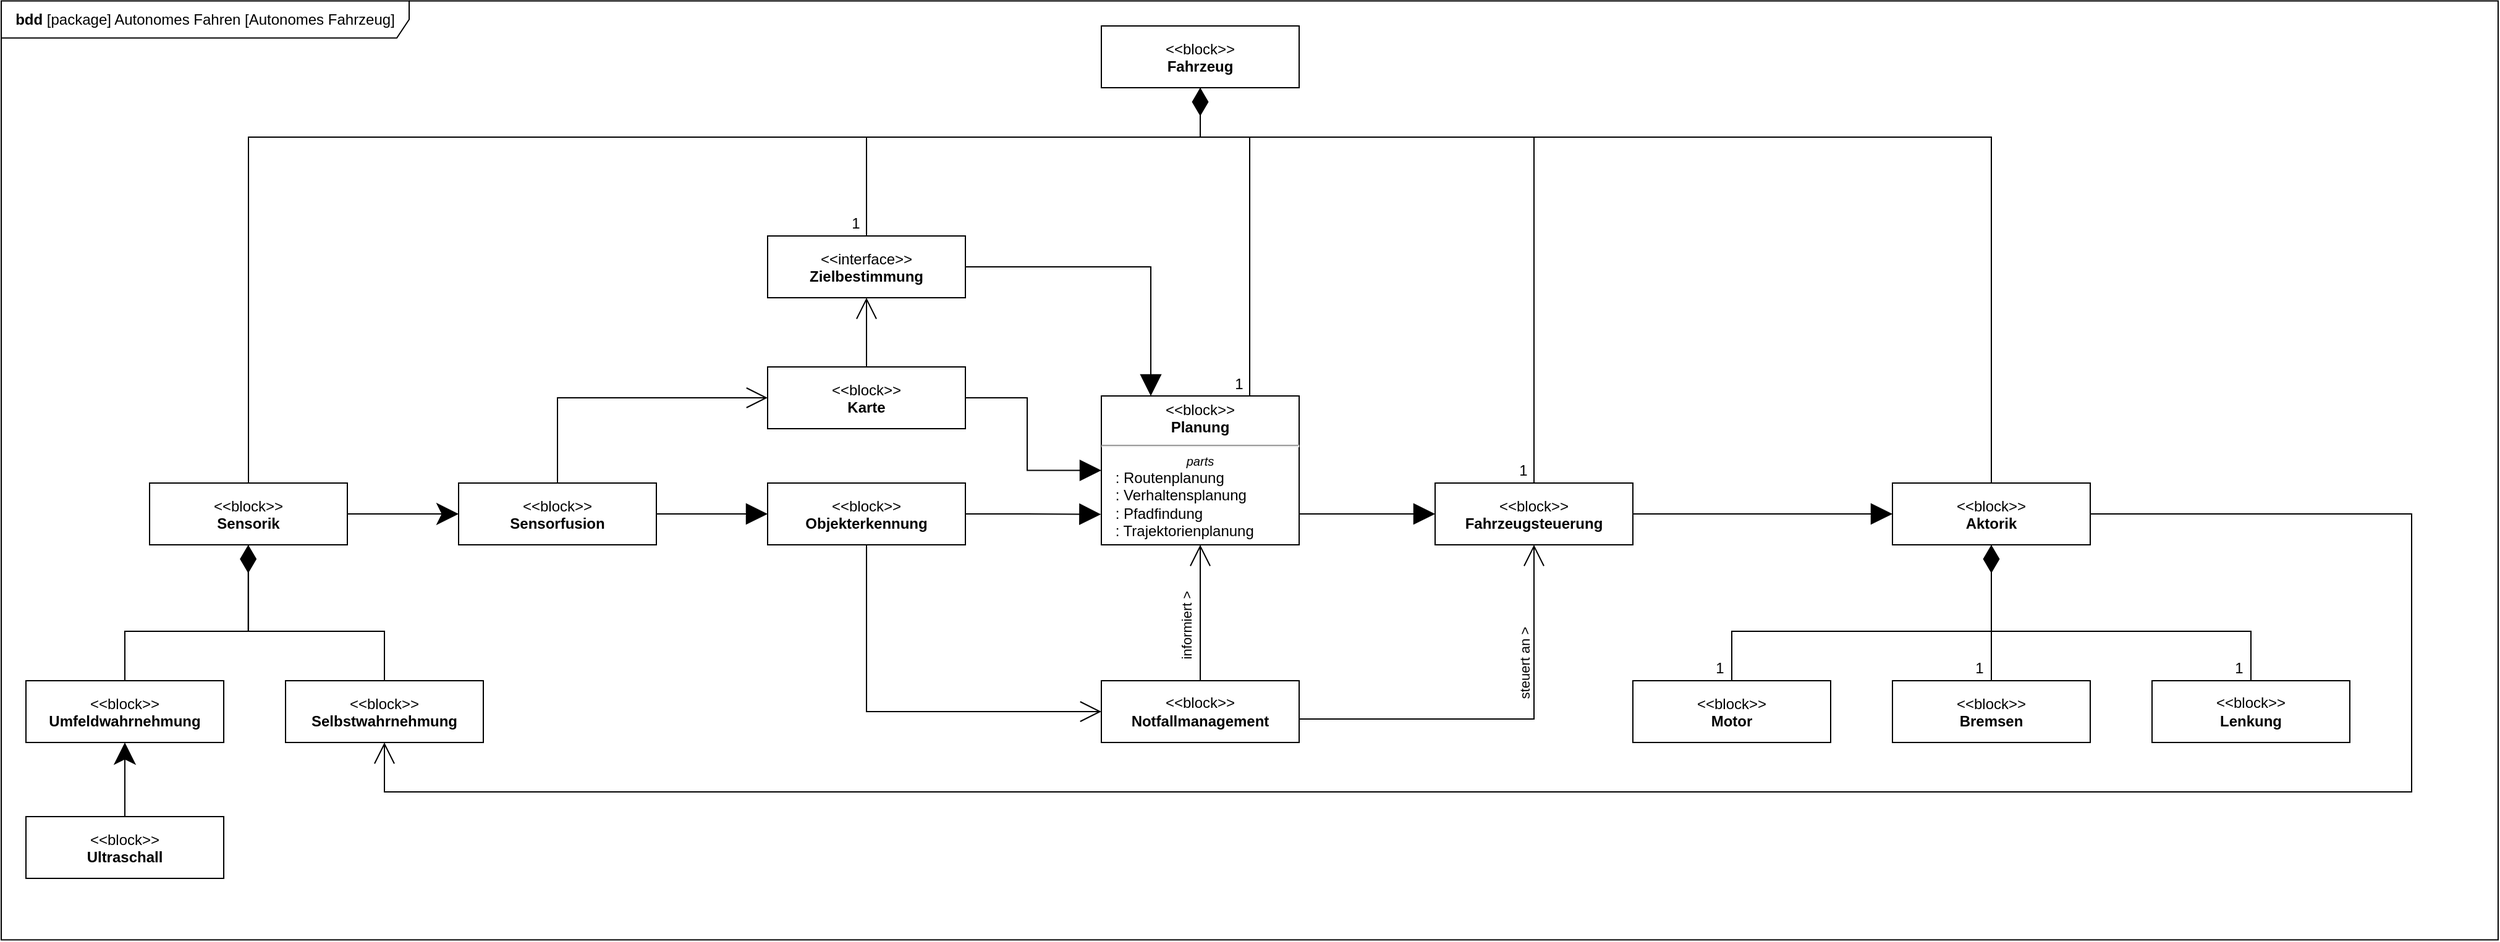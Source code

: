 <mxfile version="22.1.18" type="device">
  <diagram id="bMepcJKHhawCyAvMjVsu" name="v2">
    <mxGraphModel dx="2893" dy="1273" grid="1" gridSize="10" guides="1" tooltips="1" connect="1" arrows="1" fold="1" page="1" pageScale="1" pageWidth="850" pageHeight="1100" math="0" shadow="0">
      <root>
        <mxCell id="0" />
        <mxCell id="1" parent="0" />
        <mxCell id="xGJjlxiRfiB6k2hYQBMe-21" style="edgeStyle=orthogonalEdgeStyle;rounded=0;orthogonalLoop=1;jettySize=auto;html=1;exitX=1;exitY=0.5;exitDx=0;exitDy=0;entryX=0;entryY=0.5;entryDx=0;entryDy=0;endSize=15;endArrow=block;endFill=1;" edge="1" parent="1" source="xGJjlxiRfiB6k2hYQBMe-2" target="xGJjlxiRfiB6k2hYQBMe-10">
          <mxGeometry relative="1" as="geometry" />
        </mxCell>
        <mxCell id="J9VCgambrHtC4VQbxY_9-2" style="edgeStyle=orthogonalEdgeStyle;rounded=0;orthogonalLoop=1;jettySize=auto;html=1;exitX=0.5;exitY=0;exitDx=0;exitDy=0;entryX=0;entryY=0.5;entryDx=0;entryDy=0;endSize=15;endArrow=open;endFill=0;" edge="1" parent="1" source="xGJjlxiRfiB6k2hYQBMe-2" target="xGJjlxiRfiB6k2hYQBMe-7">
          <mxGeometry relative="1" as="geometry">
            <Array as="points">
              <mxPoint x="-340" y="351" />
            </Array>
          </mxGeometry>
        </mxCell>
        <mxCell id="xGJjlxiRfiB6k2hYQBMe-2" value="&lt;p&gt;&amp;lt;&amp;lt;block&amp;gt;&amp;gt;&lt;br&gt;&lt;b&gt;Sensorfusion&lt;/b&gt;&lt;br&gt;&lt;/p&gt;" style="shape=rect;html=1;overflow=fill;whiteSpace=wrap;align=center;" vertex="1" parent="1">
          <mxGeometry x="-420" y="420" width="160" height="50" as="geometry" />
        </mxCell>
        <mxCell id="J9VCgambrHtC4VQbxY_9-14" style="edgeStyle=orthogonalEdgeStyle;rounded=0;orthogonalLoop=1;jettySize=auto;html=1;exitX=0.5;exitY=0;exitDx=0;exitDy=0;endArrow=none;endFill=0;" edge="1" parent="1" source="xGJjlxiRfiB6k2hYQBMe-3">
          <mxGeometry relative="1" as="geometry">
            <mxPoint x="-590" y="470" as="targetPoint" />
            <Array as="points">
              <mxPoint x="-480" y="540" />
              <mxPoint x="-590" y="540" />
            </Array>
          </mxGeometry>
        </mxCell>
        <mxCell id="xGJjlxiRfiB6k2hYQBMe-3" value="&lt;p&gt;&amp;lt;&amp;lt;block&amp;gt;&amp;gt;&lt;br&gt;&lt;b&gt;Selbstwahrnehmung&lt;/b&gt;&lt;/p&gt;&lt;p&gt;&lt;b&gt;{abstract}&lt;/b&gt;&lt;/p&gt;" style="shape=rect;html=1;overflow=fill;whiteSpace=wrap;align=center;" vertex="1" parent="1">
          <mxGeometry x="-560" y="580" width="160" height="50" as="geometry" />
        </mxCell>
        <mxCell id="xGJjlxiRfiB6k2hYQBMe-4" value="&lt;p&gt;&amp;lt;&amp;lt;block&amp;gt;&amp;gt;&lt;br&gt;&lt;b&gt;Umfeldwahrnehmung&lt;/b&gt;&lt;/p&gt;" style="shape=rect;html=1;overflow=fill;whiteSpace=wrap;align=center;" vertex="1" parent="1">
          <mxGeometry x="-770" y="580" width="160" height="50" as="geometry" />
        </mxCell>
        <mxCell id="J9VCgambrHtC4VQbxY_9-15" style="edgeStyle=orthogonalEdgeStyle;rounded=0;orthogonalLoop=1;jettySize=auto;html=1;exitX=0.5;exitY=0;exitDx=0;exitDy=0;entryX=0.5;entryY=1;entryDx=0;entryDy=0;endSize=15;" edge="1" parent="1" source="xGJjlxiRfiB6k2hYQBMe-5" target="xGJjlxiRfiB6k2hYQBMe-4">
          <mxGeometry relative="1" as="geometry" />
        </mxCell>
        <mxCell id="xGJjlxiRfiB6k2hYQBMe-5" value="&lt;p&gt;&amp;lt;&amp;lt;block&amp;gt;&amp;gt;&lt;br&gt;&lt;b&gt;Ultraschall&lt;/b&gt;&lt;/p&gt;" style="shape=rect;html=1;overflow=fill;whiteSpace=wrap;align=center;" vertex="1" parent="1">
          <mxGeometry x="-770" y="690" width="160" height="50" as="geometry" />
        </mxCell>
        <mxCell id="xGJjlxiRfiB6k2hYQBMe-9" style="edgeStyle=orthogonalEdgeStyle;rounded=0;orthogonalLoop=1;jettySize=auto;html=1;exitX=1;exitY=0.5;exitDx=0;exitDy=0;entryX=0;entryY=0.5;entryDx=0;entryDy=0;endSize=15;" edge="1" parent="1" source="xGJjlxiRfiB6k2hYQBMe-6" target="xGJjlxiRfiB6k2hYQBMe-2">
          <mxGeometry relative="1" as="geometry" />
        </mxCell>
        <mxCell id="xGJjlxiRfiB6k2hYQBMe-6" value="&lt;p&gt;&amp;lt;&amp;lt;block&amp;gt;&amp;gt;&lt;br&gt;&lt;b&gt;Sensorik&lt;/b&gt;&lt;/p&gt;" style="shape=rect;html=1;overflow=fill;whiteSpace=wrap;align=center;" vertex="1" parent="1">
          <mxGeometry x="-670" y="420" width="160" height="50" as="geometry" />
        </mxCell>
        <mxCell id="J9VCgambrHtC4VQbxY_9-41" style="edgeStyle=orthogonalEdgeStyle;rounded=0;orthogonalLoop=1;jettySize=auto;html=1;exitX=1;exitY=0.5;exitDx=0;exitDy=0;endSize=15;endArrow=block;endFill=1;" edge="1" parent="1" source="xGJjlxiRfiB6k2hYQBMe-7" target="xGJjlxiRfiB6k2hYQBMe-13">
          <mxGeometry relative="1" as="geometry" />
        </mxCell>
        <mxCell id="J9VCgambrHtC4VQbxY_9-57" style="edgeStyle=orthogonalEdgeStyle;rounded=0;orthogonalLoop=1;jettySize=auto;html=1;exitX=0.5;exitY=0;exitDx=0;exitDy=0;entryX=0.5;entryY=1;entryDx=0;entryDy=0;endSize=15;endArrow=open;endFill=0;" edge="1" parent="1" source="xGJjlxiRfiB6k2hYQBMe-7" target="xGJjlxiRfiB6k2hYQBMe-28">
          <mxGeometry relative="1" as="geometry" />
        </mxCell>
        <mxCell id="xGJjlxiRfiB6k2hYQBMe-7" value="&lt;p&gt;&amp;lt;&amp;lt;block&amp;gt;&amp;gt;&lt;br&gt;&lt;b&gt;Karte&lt;/b&gt;&lt;br&gt;&lt;/p&gt;" style="shape=rect;html=1;overflow=fill;whiteSpace=wrap;align=center;" vertex="1" parent="1">
          <mxGeometry x="-170" y="326" width="160" height="50" as="geometry" />
        </mxCell>
        <mxCell id="xGJjlxiRfiB6k2hYQBMe-10" value="&lt;p&gt;&amp;lt;&amp;lt;block&amp;gt;&amp;gt;&lt;br&gt;&lt;b&gt;Objekterkennung&lt;/b&gt;&lt;br&gt;&lt;/p&gt;" style="shape=rect;html=1;overflow=fill;whiteSpace=wrap;align=center;" vertex="1" parent="1">
          <mxGeometry x="-170" y="420" width="160" height="50" as="geometry" />
        </mxCell>
        <mxCell id="xGJjlxiRfiB6k2hYQBMe-17" style="edgeStyle=orthogonalEdgeStyle;rounded=0;orthogonalLoop=1;jettySize=auto;html=1;exitX=1;exitY=0.5;exitDx=0;exitDy=0;entryX=0;entryY=0.5;entryDx=0;entryDy=0;endSize=15;endArrow=block;endFill=1;" edge="1" parent="1" source="xGJjlxiRfiB6k2hYQBMe-13" target="xGJjlxiRfiB6k2hYQBMe-15">
          <mxGeometry relative="1" as="geometry">
            <Array as="points">
              <mxPoint x="260" y="445" />
            </Array>
          </mxGeometry>
        </mxCell>
        <mxCell id="J9VCgambrHtC4VQbxY_9-50" style="edgeStyle=orthogonalEdgeStyle;rounded=0;orthogonalLoop=1;jettySize=auto;html=1;exitX=0.75;exitY=0;exitDx=0;exitDy=0;entryX=0.5;entryY=1;entryDx=0;entryDy=0;" edge="1" parent="1" source="xGJjlxiRfiB6k2hYQBMe-13" target="J9VCgambrHtC4VQbxY_9-42">
          <mxGeometry relative="1" as="geometry">
            <Array as="points">
              <mxPoint x="220" y="140" />
              <mxPoint x="180" y="140" />
            </Array>
          </mxGeometry>
        </mxCell>
        <mxCell id="xGJjlxiRfiB6k2hYQBMe-13" value="&lt;p style=&quot;margin:0px;margin-top:4px;text-align:center;&quot;&gt;&amp;lt;&amp;lt;block&amp;gt;&amp;gt;&lt;br&gt;&lt;b&gt;Planung&lt;/b&gt;&lt;br&gt;&lt;/p&gt;&lt;hr&gt;&lt;p style=&quot;font-size:10px;margin:0px;text-align:center;&quot;&gt;&lt;i&gt;parts&lt;/i&gt;&lt;/p&gt;&lt;p style=&quot;margin:0px;margin-left:8px;text-align:left;&quot;&gt;&amp;nbsp;: Routenplanung&lt;/p&gt;&lt;p style=&quot;margin:0px;margin-left:8px;text-align:left;&quot;&gt;&amp;nbsp;: Verhaltensplanung&lt;br&gt;&lt;/p&gt;&lt;p style=&quot;margin:0px;margin-left:8px;text-align:left;&quot;&gt;&amp;nbsp;: Pfadfindung&lt;/p&gt;&lt;p style=&quot;margin:0px;margin-left:8px;text-align:left;&quot;&gt;&amp;nbsp;: Trajektorienplanung&lt;br&gt;&lt;/p&gt;&lt;p style=&quot;margin:0px;margin-left:8px;text-align:left;&quot;&gt;&lt;br&gt;&lt;/p&gt;&lt;p style=&quot;margin:0px;margin-left:8px;text-align:left;&quot;&gt;&lt;br&gt;&lt;/p&gt;" style="shape=rect;html=1;overflow=fill;verticalAlign=top;align=left;whiteSpace=wrap;" vertex="1" parent="1">
          <mxGeometry x="100" y="349.5" width="160" height="120.5" as="geometry" />
        </mxCell>
        <mxCell id="J9VCgambrHtC4VQbxY_9-30" style="edgeStyle=orthogonalEdgeStyle;rounded=0;orthogonalLoop=1;jettySize=auto;html=1;exitX=1;exitY=0.5;exitDx=0;exitDy=0;entryX=0;entryY=0.5;entryDx=0;entryDy=0;endSize=15;endArrow=block;endFill=1;" edge="1" parent="1" source="xGJjlxiRfiB6k2hYQBMe-15" target="xGJjlxiRfiB6k2hYQBMe-16">
          <mxGeometry relative="1" as="geometry" />
        </mxCell>
        <mxCell id="J9VCgambrHtC4VQbxY_9-49" style="edgeStyle=orthogonalEdgeStyle;rounded=0;orthogonalLoop=1;jettySize=auto;html=1;exitX=0.5;exitY=0;exitDx=0;exitDy=0;entryX=0.5;entryY=1;entryDx=0;entryDy=0;" edge="1" parent="1" source="xGJjlxiRfiB6k2hYQBMe-15" target="J9VCgambrHtC4VQbxY_9-42">
          <mxGeometry relative="1" as="geometry">
            <Array as="points">
              <mxPoint x="450" y="140" />
              <mxPoint x="180" y="140" />
            </Array>
          </mxGeometry>
        </mxCell>
        <mxCell id="xGJjlxiRfiB6k2hYQBMe-15" value="&lt;p&gt;&amp;lt;&amp;lt;block&amp;gt;&amp;gt;&lt;br&gt;&lt;b&gt;Fahrzeugsteuerung&lt;/b&gt;&lt;/p&gt;" style="shape=rect;html=1;overflow=fill;whiteSpace=wrap;align=center;" vertex="1" parent="1">
          <mxGeometry x="370" y="420" width="160" height="50" as="geometry" />
        </mxCell>
        <mxCell id="J9VCgambrHtC4VQbxY_9-10" style="edgeStyle=orthogonalEdgeStyle;rounded=0;orthogonalLoop=1;jettySize=auto;html=1;exitX=1;exitY=0.5;exitDx=0;exitDy=0;entryX=0.5;entryY=1;entryDx=0;entryDy=0;endSize=15;endArrow=open;endFill=0;" edge="1" parent="1" source="xGJjlxiRfiB6k2hYQBMe-16" target="xGJjlxiRfiB6k2hYQBMe-3">
          <mxGeometry relative="1" as="geometry">
            <mxPoint x="770" y="376" as="sourcePoint" />
            <mxPoint x="-240.0" y="811.5" as="targetPoint" />
            <Array as="points">
              <mxPoint x="1160" y="445" />
              <mxPoint x="1160" y="670" />
              <mxPoint x="-480" y="670" />
            </Array>
          </mxGeometry>
        </mxCell>
        <mxCell id="J9VCgambrHtC4VQbxY_9-48" style="edgeStyle=orthogonalEdgeStyle;rounded=0;orthogonalLoop=1;jettySize=auto;html=1;entryX=0.5;entryY=1;entryDx=0;entryDy=0;endArrow=none;endFill=0;" edge="1" parent="1" target="J9VCgambrHtC4VQbxY_9-42">
          <mxGeometry relative="1" as="geometry">
            <mxPoint x="820" y="420" as="sourcePoint" />
            <Array as="points">
              <mxPoint x="820" y="140" />
              <mxPoint x="180" y="140" />
            </Array>
          </mxGeometry>
        </mxCell>
        <mxCell id="xGJjlxiRfiB6k2hYQBMe-16" value="&lt;p&gt;&amp;lt;&amp;lt;block&amp;gt;&amp;gt;&lt;br&gt;&lt;b&gt;Aktorik&lt;/b&gt;&lt;/p&gt;" style="shape=rect;html=1;overflow=fill;whiteSpace=wrap;align=center;" vertex="1" parent="1">
          <mxGeometry x="740" y="420" width="160" height="50" as="geometry" />
        </mxCell>
        <mxCell id="J9VCgambrHtC4VQbxY_9-51" style="edgeStyle=orthogonalEdgeStyle;rounded=0;orthogonalLoop=1;jettySize=auto;html=1;exitX=0.5;exitY=0;exitDx=0;exitDy=0;entryX=0.5;entryY=1;entryDx=0;entryDy=0;endArrow=none;endFill=0;" edge="1" parent="1" source="xGJjlxiRfiB6k2hYQBMe-28" target="J9VCgambrHtC4VQbxY_9-42">
          <mxGeometry relative="1" as="geometry">
            <Array as="points">
              <mxPoint x="-90" y="140" />
              <mxPoint x="180" y="140" />
            </Array>
          </mxGeometry>
        </mxCell>
        <mxCell id="J9VCgambrHtC4VQbxY_9-52" style="edgeStyle=orthogonalEdgeStyle;rounded=0;orthogonalLoop=1;jettySize=auto;html=1;exitX=1;exitY=0.5;exitDx=0;exitDy=0;entryX=0.25;entryY=0;entryDx=0;entryDy=0;endSize=15;endArrow=block;endFill=1;" edge="1" parent="1" source="xGJjlxiRfiB6k2hYQBMe-28" target="xGJjlxiRfiB6k2hYQBMe-13">
          <mxGeometry relative="1" as="geometry" />
        </mxCell>
        <mxCell id="xGJjlxiRfiB6k2hYQBMe-28" value="&lt;p&gt;&amp;lt;&amp;lt;interface&amp;gt;&amp;gt;&lt;br&gt;&lt;b&gt;Zielbestimmung&lt;/b&gt;&lt;/p&gt;" style="shape=rect;html=1;overflow=fill;whiteSpace=wrap;align=center;" vertex="1" parent="1">
          <mxGeometry x="-170" y="220" width="160" height="50" as="geometry" />
        </mxCell>
        <mxCell id="J9VCgambrHtC4VQbxY_9-27" style="edgeStyle=orthogonalEdgeStyle;rounded=0;orthogonalLoop=1;jettySize=auto;html=1;exitX=0.5;exitY=0;exitDx=0;exitDy=0;entryX=0.5;entryY=1;entryDx=0;entryDy=0;endArrow=open;endFill=0;endSize=15;" edge="1" parent="1" source="J9VCgambrHtC4VQbxY_9-3" target="xGJjlxiRfiB6k2hYQBMe-13">
          <mxGeometry relative="1" as="geometry" />
        </mxCell>
        <mxCell id="J9VCgambrHtC4VQbxY_9-28" value="informiert &amp;gt;" style="edgeLabel;html=1;align=center;verticalAlign=middle;resizable=0;points=[];rotation=-90;" vertex="1" connectable="0" parent="J9VCgambrHtC4VQbxY_9-27">
          <mxGeometry x="0.009" y="3" relative="1" as="geometry">
            <mxPoint x="-8" y="11" as="offset" />
          </mxGeometry>
        </mxCell>
        <mxCell id="J9VCgambrHtC4VQbxY_9-3" value="&amp;lt;&amp;lt;block&amp;gt;&amp;gt;&lt;br&gt;&lt;b&gt;Notfallmanagement&lt;/b&gt;" style="rounded=0;whiteSpace=wrap;html=1;" vertex="1" parent="1">
          <mxGeometry x="100" y="580" width="160" height="50" as="geometry" />
        </mxCell>
        <mxCell id="J9VCgambrHtC4VQbxY_9-4" style="edgeStyle=orthogonalEdgeStyle;rounded=0;orthogonalLoop=1;jettySize=auto;html=1;exitX=0.5;exitY=1;exitDx=0;exitDy=0;entryX=0;entryY=0.5;entryDx=0;entryDy=0;fontSize=12;startSize=8;endSize=15;endArrow=open;endFill=0;" edge="1" target="J9VCgambrHtC4VQbxY_9-3" parent="1" source="xGJjlxiRfiB6k2hYQBMe-10">
          <mxGeometry relative="1" as="geometry">
            <mxPoint x="-270" y="500" as="sourcePoint" />
          </mxGeometry>
        </mxCell>
        <mxCell id="J9VCgambrHtC4VQbxY_9-7" style="edgeStyle=orthogonalEdgeStyle;rounded=0;orthogonalLoop=1;jettySize=auto;html=1;endArrow=open;endFill=0;endSize=15;strokeWidth=1;exitX=1;exitY=0.5;exitDx=0;exitDy=0;entryX=0.5;entryY=1;entryDx=0;entryDy=0;" edge="1" source="J9VCgambrHtC4VQbxY_9-3" parent="1" target="xGJjlxiRfiB6k2hYQBMe-15">
          <mxGeometry relative="1" as="geometry">
            <Array as="points">
              <mxPoint x="260" y="611" />
              <mxPoint x="450" y="611" />
            </Array>
            <mxPoint x="510" y="497" as="targetPoint" />
          </mxGeometry>
        </mxCell>
        <mxCell id="J9VCgambrHtC4VQbxY_9-8" value="steuert an &amp;gt;" style="edgeLabel;html=1;align=center;verticalAlign=middle;resizable=0;points=[];rotation=-90;" vertex="1" connectable="0" parent="J9VCgambrHtC4VQbxY_9-7">
          <mxGeometry x="0.156" y="4" relative="1" as="geometry">
            <mxPoint x="-7" y="-41" as="offset" />
          </mxGeometry>
        </mxCell>
        <mxCell id="J9VCgambrHtC4VQbxY_9-9" style="rounded=0;orthogonalLoop=1;jettySize=auto;html=1;fontSize=12;endArrow=diamondThin;endFill=1;endSize=20;exitX=0.5;exitY=0;exitDx=0;exitDy=0;entryX=0.5;entryY=1;entryDx=0;entryDy=0;edgeStyle=orthogonalEdgeStyle;" edge="1" parent="1" source="xGJjlxiRfiB6k2hYQBMe-4">
          <mxGeometry relative="1" as="geometry">
            <mxPoint x="-590.16" y="470" as="targetPoint" />
            <mxPoint x="-590.16" y="558" as="sourcePoint" />
            <Array as="points">
              <mxPoint x="-690" y="540" />
              <mxPoint x="-590" y="540" />
            </Array>
          </mxGeometry>
        </mxCell>
        <mxCell id="J9VCgambrHtC4VQbxY_9-29" style="edgeStyle=orthogonalEdgeStyle;rounded=0;orthogonalLoop=1;jettySize=auto;html=1;exitX=1;exitY=0.5;exitDx=0;exitDy=0;entryX=-0.002;entryY=0.795;entryDx=0;entryDy=0;entryPerimeter=0;endSize=15;endArrow=block;endFill=1;" edge="1" parent="1" source="xGJjlxiRfiB6k2hYQBMe-10" target="xGJjlxiRfiB6k2hYQBMe-13">
          <mxGeometry relative="1" as="geometry" />
        </mxCell>
        <mxCell id="J9VCgambrHtC4VQbxY_9-31" value="&lt;p&gt;&amp;lt;&amp;lt;block&amp;gt;&amp;gt;&lt;br&gt;&lt;b&gt;Motor&lt;/b&gt;&lt;br&gt;&lt;/p&gt;" style="shape=rect;html=1;overflow=fill;whiteSpace=wrap;align=center;" vertex="1" parent="1">
          <mxGeometry x="530" y="580" width="160" height="50" as="geometry" />
        </mxCell>
        <mxCell id="J9VCgambrHtC4VQbxY_9-39" style="edgeStyle=orthogonalEdgeStyle;rounded=0;orthogonalLoop=1;jettySize=auto;html=1;exitX=0.5;exitY=0;exitDx=0;exitDy=0;entryX=0.5;entryY=1;entryDx=0;entryDy=0;endArrow=none;endFill=0;" edge="1" parent="1" source="J9VCgambrHtC4VQbxY_9-32" target="xGJjlxiRfiB6k2hYQBMe-16">
          <mxGeometry relative="1" as="geometry" />
        </mxCell>
        <mxCell id="J9VCgambrHtC4VQbxY_9-32" value="&lt;p&gt;&amp;lt;&amp;lt;block&amp;gt;&amp;gt;&lt;br&gt;&lt;b&gt;Bremsen&lt;/b&gt;&lt;br&gt;&lt;/p&gt;" style="shape=rect;html=1;overflow=fill;whiteSpace=wrap;align=center;" vertex="1" parent="1">
          <mxGeometry x="740" y="580" width="160" height="50" as="geometry" />
        </mxCell>
        <mxCell id="J9VCgambrHtC4VQbxY_9-33" value="&amp;lt;&amp;lt;block&amp;gt;&amp;gt;&lt;br&gt;&lt;b&gt;Lenkung&lt;/b&gt;" style="rounded=0;whiteSpace=wrap;html=1;" vertex="1" parent="1">
          <mxGeometry x="950" y="580" width="160" height="50" as="geometry" />
        </mxCell>
        <mxCell id="J9VCgambrHtC4VQbxY_9-34" style="edgeStyle=orthogonalEdgeStyle;rounded=0;orthogonalLoop=1;jettySize=auto;html=1;fontSize=12;endArrow=diamondThin;endFill=1;endSize=20;exitX=0.5;exitY=0;exitDx=0;exitDy=0;entryX=0.5;entryY=1;entryDx=0;entryDy=0;" edge="1" source="J9VCgambrHtC4VQbxY_9-33" parent="1">
          <mxGeometry relative="1" as="geometry">
            <mxPoint x="820" y="470" as="targetPoint" />
            <Array as="points">
              <mxPoint x="1030" y="540" />
              <mxPoint x="820" y="540" />
            </Array>
            <mxPoint x="1000" y="668" as="sourcePoint" />
          </mxGeometry>
        </mxCell>
        <mxCell id="J9VCgambrHtC4VQbxY_9-35" value="1" style="edgeLabel;html=1;align=center;verticalAlign=middle;resizable=0;points=[];fontSize=12;" vertex="1" connectable="0" parent="J9VCgambrHtC4VQbxY_9-34">
          <mxGeometry x="-0.687" y="-2" relative="1" as="geometry">
            <mxPoint y="32" as="offset" />
          </mxGeometry>
        </mxCell>
        <mxCell id="J9VCgambrHtC4VQbxY_9-36" value="1" style="edgeLabel;html=1;align=center;verticalAlign=middle;resizable=0;points=[];fontSize=12;" vertex="1" connectable="0" parent="J9VCgambrHtC4VQbxY_9-34">
          <mxGeometry x="-0.687" y="-2" relative="1" as="geometry">
            <mxPoint x="-210" y="32" as="offset" />
          </mxGeometry>
        </mxCell>
        <mxCell id="J9VCgambrHtC4VQbxY_9-37" value="1" style="edgeLabel;html=1;align=center;verticalAlign=middle;resizable=0;points=[];fontSize=12;" vertex="1" connectable="0" parent="J9VCgambrHtC4VQbxY_9-34">
          <mxGeometry x="-0.687" y="-2" relative="1" as="geometry">
            <mxPoint x="-420" y="32" as="offset" />
          </mxGeometry>
        </mxCell>
        <mxCell id="J9VCgambrHtC4VQbxY_9-53" value="1" style="edgeLabel;html=1;align=center;verticalAlign=middle;resizable=0;points=[];fontSize=12;" vertex="1" connectable="0" parent="J9VCgambrHtC4VQbxY_9-34">
          <mxGeometry x="-0.687" y="-2" relative="1" as="geometry">
            <mxPoint x="-579" y="-128" as="offset" />
          </mxGeometry>
        </mxCell>
        <mxCell id="J9VCgambrHtC4VQbxY_9-54" value="1" style="edgeLabel;html=1;align=center;verticalAlign=middle;resizable=0;points=[];fontSize=12;" vertex="1" connectable="0" parent="J9VCgambrHtC4VQbxY_9-34">
          <mxGeometry x="-0.687" y="-2" relative="1" as="geometry">
            <mxPoint x="-1119" y="-328" as="offset" />
          </mxGeometry>
        </mxCell>
        <mxCell id="J9VCgambrHtC4VQbxY_9-55" value="1" style="edgeLabel;html=1;align=center;verticalAlign=middle;resizable=0;points=[];fontSize=12;" vertex="1" connectable="0" parent="J9VCgambrHtC4VQbxY_9-34">
          <mxGeometry x="-0.687" y="-2" relative="1" as="geometry">
            <mxPoint x="-809" y="-198" as="offset" />
          </mxGeometry>
        </mxCell>
        <mxCell id="J9VCgambrHtC4VQbxY_9-38" style="edgeStyle=orthogonalEdgeStyle;rounded=0;orthogonalLoop=1;jettySize=auto;html=1;exitX=0.5;exitY=0;exitDx=0;exitDy=0;entryX=0.5;entryY=1;entryDx=0;entryDy=0;fontSize=12;startSize=8;endSize=15;endArrow=none;endFill=0;" edge="1" source="J9VCgambrHtC4VQbxY_9-31" parent="1">
          <mxGeometry relative="1" as="geometry">
            <Array as="points">
              <mxPoint x="610" y="540" />
              <mxPoint x="820" y="540" />
            </Array>
            <mxPoint x="820" y="470" as="targetPoint" />
          </mxGeometry>
        </mxCell>
        <mxCell id="LFQn_cGnjPwSd7bNtoK0-9" value="&lt;b&gt;bdd&lt;/b&gt; [package] Autonomes Fahren [Autonomes Fahrzeug]" style="shape=umlFrame;whiteSpace=wrap;html=1;width=330;height=30;" parent="1" vertex="1">
          <mxGeometry x="-790" y="29.75" width="2020" height="760" as="geometry" />
        </mxCell>
        <mxCell id="J9VCgambrHtC4VQbxY_9-42" value="&lt;p&gt;&amp;lt;&amp;lt;block&amp;gt;&amp;gt;&lt;br&gt;&lt;b&gt;Fahrzeug&lt;/b&gt;&lt;/p&gt;" style="shape=rect;html=1;overflow=fill;whiteSpace=wrap;align=center;" vertex="1" parent="1">
          <mxGeometry x="100" y="50" width="160" height="50" as="geometry" />
        </mxCell>
        <mxCell id="J9VCgambrHtC4VQbxY_9-43" style="rounded=0;orthogonalLoop=1;jettySize=auto;html=1;fontSize=12;endArrow=diamondThin;endFill=1;endSize=20;exitX=0.5;exitY=0;exitDx=0;exitDy=0;entryX=0.5;entryY=1;entryDx=0;entryDy=0;edgeStyle=orthogonalEdgeStyle;" edge="1" parent="1" source="xGJjlxiRfiB6k2hYQBMe-6" target="J9VCgambrHtC4VQbxY_9-42">
          <mxGeometry relative="1" as="geometry">
            <mxPoint x="229.92" y="140" as="targetPoint" />
            <mxPoint x="130.08" y="250" as="sourcePoint" />
            <Array as="points">
              <mxPoint x="-590" y="140" />
              <mxPoint x="180" y="140" />
            </Array>
          </mxGeometry>
        </mxCell>
      </root>
    </mxGraphModel>
  </diagram>
</mxfile>
